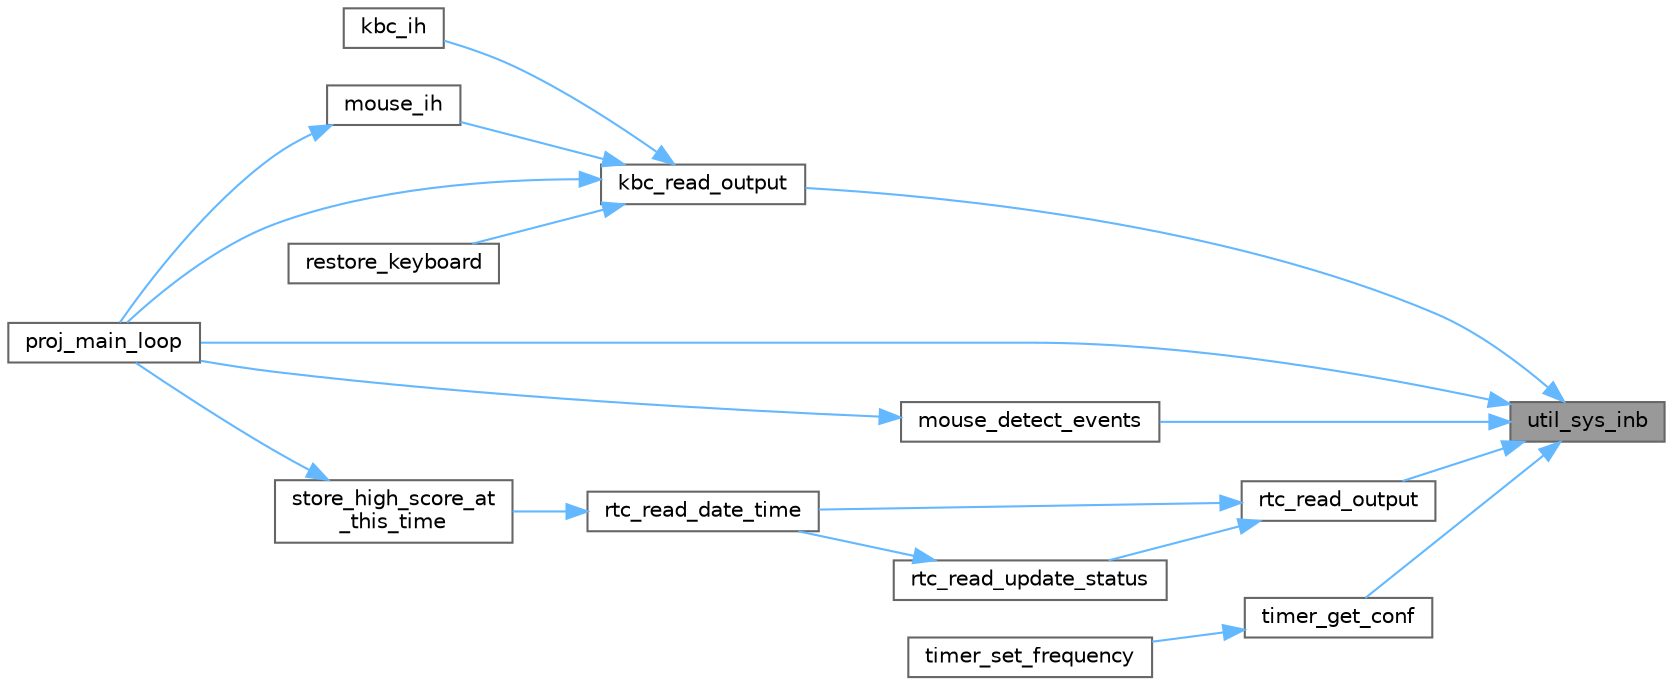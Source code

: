 digraph "util_sys_inb"
{
 // LATEX_PDF_SIZE
  bgcolor="transparent";
  edge [fontname=Helvetica,fontsize=10,labelfontname=Helvetica,labelfontsize=10];
  node [fontname=Helvetica,fontsize=10,shape=box,height=0.2,width=0.4];
  rankdir="RL";
  Node1 [id="Node000001",label="util_sys_inb",height=0.2,width=0.4,color="gray40", fillcolor="grey60", style="filled", fontcolor="black",tooltip="Function that reads a byte from a given port."];
  Node1 -> Node2 [id="edge1_Node000001_Node000002",dir="back",color="steelblue1",style="solid",tooltip=" "];
  Node2 [id="Node000002",label="kbc_read_output",height=0.2,width=0.4,color="grey40", fillcolor="white", style="filled",URL="$keyboard__and__mouse_8c.html#a96a58da8f498883efa9ba37f49146dc1",tooltip="Reads the output buffer of the KBC."];
  Node2 -> Node3 [id="edge2_Node000002_Node000003",dir="back",color="steelblue1",style="solid",tooltip=" "];
  Node3 [id="Node000003",label="kbc_ih",height=0.2,width=0.4,color="grey40", fillcolor="white", style="filled",URL="$_k_b_c__keyboard_8c.html#aea970a154161a35f6894898a092ed70a",tooltip="Handles the Keyboard Interrupts."];
  Node2 -> Node4 [id="edge3_Node000002_Node000004",dir="back",color="steelblue1",style="solid",tooltip=" "];
  Node4 [id="Node000004",label="mouse_ih",height=0.2,width=0.4,color="grey40", fillcolor="white", style="filled",URL="$_k_b_c__mouse_8c.html#a210374b50462acdedab00df64d5cea3c",tooltip="Handles the Mouse Interrupts."];
  Node4 -> Node5 [id="edge4_Node000004_Node000005",dir="back",color="steelblue1",style="solid",tooltip=" "];
  Node5 [id="Node000005",label="proj_main_loop",height=0.2,width=0.4,color="grey40", fillcolor="white", style="filled",URL="$main_8c.html#a2a16f651eccbd248e1ad3b3b924b143b",tooltip="Main loop of the game."];
  Node2 -> Node5 [id="edge5_Node000002_Node000005",dir="back",color="steelblue1",style="solid",tooltip=" "];
  Node2 -> Node6 [id="edge6_Node000002_Node000006",dir="back",color="steelblue1",style="solid",tooltip=" "];
  Node6 [id="Node000006",label="restore_keyboard",height=0.2,width=0.4,color="grey40", fillcolor="white", style="filled",URL="$_k_b_c__keyboard_8c.html#a15b3b00c968c59ddb1c7f4b29eb75b6e",tooltip="Restores the keyboard to default configuration."];
  Node1 -> Node7 [id="edge7_Node000001_Node000007",dir="back",color="steelblue1",style="solid",tooltip=" "];
  Node7 [id="Node000007",label="mouse_detect_events",height=0.2,width=0.4,color="grey40", fillcolor="white", style="filled",URL="$_k_b_c__mouse_8c.html#ac739ce487d0d16b6f8ac5153adbc5ee9",tooltip="Detects the mouse events."];
  Node7 -> Node5 [id="edge8_Node000007_Node000005",dir="back",color="steelblue1",style="solid",tooltip=" "];
  Node1 -> Node5 [id="edge9_Node000001_Node000005",dir="back",color="steelblue1",style="solid",tooltip=" "];
  Node1 -> Node8 [id="edge10_Node000001_Node000008",dir="back",color="steelblue1",style="solid",tooltip=" "];
  Node8 [id="Node000008",label="rtc_read_output",height=0.2,width=0.4,color="grey40", fillcolor="white", style="filled",URL="$rtc_8c.html#a8a8c176caf1a14755a4813b5fe4849ad",tooltip="Subscribes and enables RTC interrupts."];
  Node8 -> Node9 [id="edge11_Node000008_Node000009",dir="back",color="steelblue1",style="solid",tooltip=" "];
  Node9 [id="Node000009",label="rtc_read_date_time",height=0.2,width=0.4,color="grey40", fillcolor="white", style="filled",URL="$rtc_8c.html#ad729e25c57b33567133bb039c8849184",tooltip="Reads the date and time from the RTC."];
  Node9 -> Node10 [id="edge12_Node000009_Node000010",dir="back",color="steelblue1",style="solid",tooltip=" "];
  Node10 [id="Node000010",label="store_high_score_at\l_this_time",height=0.2,width=0.4,color="grey40", fillcolor="white", style="filled",URL="$game__state_8c.html#ac05b2eb6acb6c4f562706b860b367919",tooltip="Stores the high score at the current time."];
  Node10 -> Node5 [id="edge13_Node000010_Node000005",dir="back",color="steelblue1",style="solid",tooltip=" "];
  Node8 -> Node11 [id="edge14_Node000008_Node000011",dir="back",color="steelblue1",style="solid",tooltip=" "];
  Node11 [id="Node000011",label="rtc_read_update_status",height=0.2,width=0.4,color="grey40", fillcolor="white", style="filled",URL="$rtc_8c.html#a3c1c44bff75e5f869f0a2d046ec447c4",tooltip="Reads the update status of the RTC."];
  Node11 -> Node9 [id="edge15_Node000011_Node000009",dir="back",color="steelblue1",style="solid",tooltip=" "];
  Node1 -> Node12 [id="edge16_Node000001_Node000012",dir="back",color="steelblue1",style="solid",tooltip=" "];
  Node12 [id="Node000012",label="timer_get_conf",height=0.2,width=0.4,color="grey40", fillcolor="white", style="filled",URL="$timer_8c.html#a703c60b40c8c49607d6ecb6fef82d27a",tooltip="Reads the configuration of the timer."];
  Node12 -> Node13 [id="edge17_Node000012_Node000013",dir="back",color="steelblue1",style="solid",tooltip=" "];
  Node13 [id="Node000013",label="timer_set_frequency",height=0.2,width=0.4,color="grey40", fillcolor="white", style="filled",URL="$timer_8c.html#af2c04fa8e97ffa748fd3f612886a92a7",tooltip="Sets the frequency of the timer."];
}
